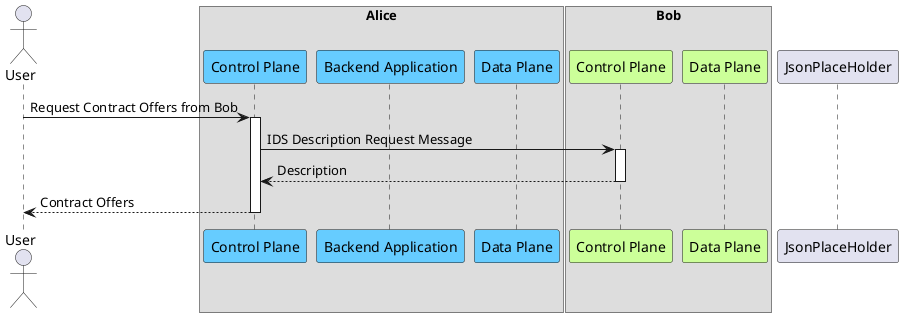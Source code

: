 @startuml

!define aliceColor 66CCFF
!define bobColor CCFF99
!define dapsColor FFFF99
!define noteColor 9999FF

actor User as "User"

box Alice
    participant AliceControlPlane as "Control Plane" #aliceColor
    participant AliceBackendService as "Backend Application" #aliceColor
    participant AliceDataPlane as "Data Plane" #aliceColor
end box

box Bob
    participant BobControlPlane as "Control Plane" #bobColor
    participant BobDataPlane as "Data Plane" #bobColor
end box

participant JsonPlaceHolder as "JsonPlaceHolder"

User -> AliceControlPlane ++ : Request Contract Offers from Bob
    AliceControlPlane -> BobControlPlane ++ : IDS Description Request Message
    return Description
return Contract Offers

@enduml
